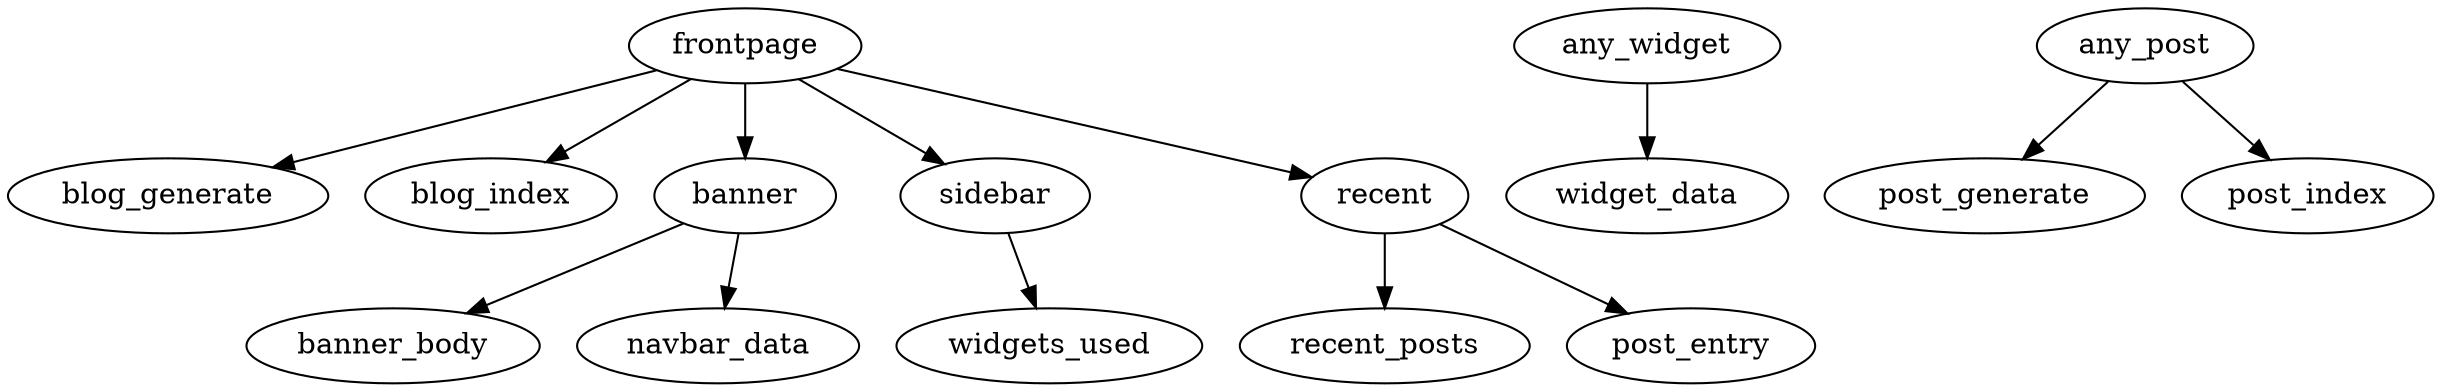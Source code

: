 digraph blog_dependencies {
  frontpage -> blog_generate
  frontpage -> blog_index
  
  frontpage -> banner
  frontpage -> sidebar
  frontpage -> recent

  banner    -> banner_body
  banner    -> navbar_data

  sidebar   -> widgets_used
  recent    -> recent_posts
  recent    -> post_entry

  any_widget -> widget_data

  any_post  -> post_generate
  any_post  -> post_index
}

